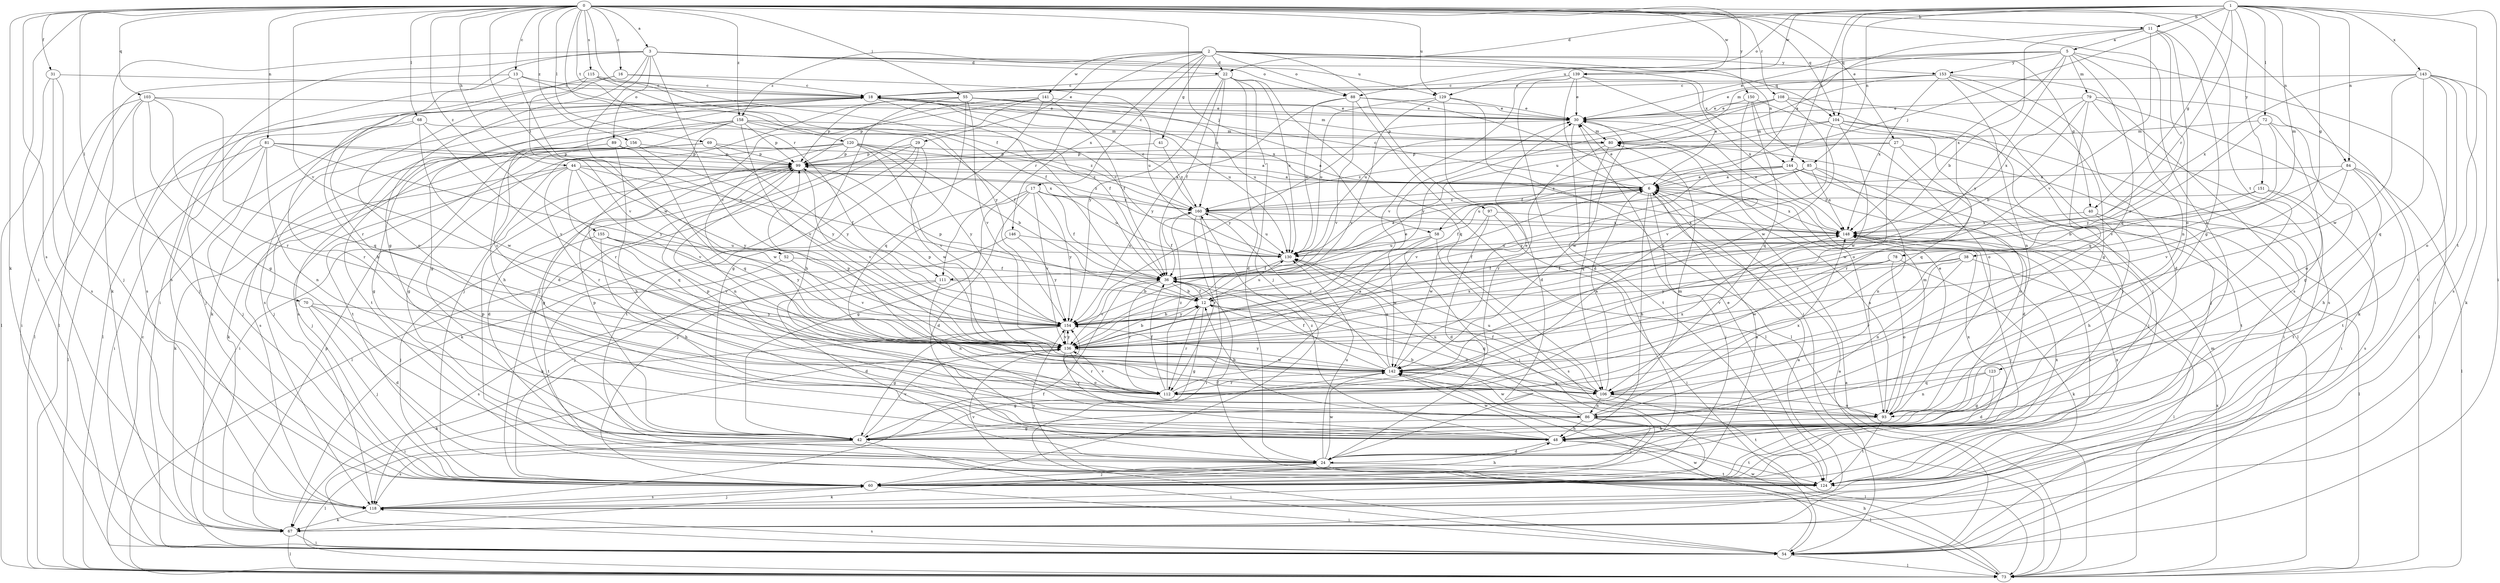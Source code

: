 strict digraph  {
0;
1;
2;
3;
5;
6;
11;
12;
13;
16;
17;
18;
22;
24;
27;
29;
30;
31;
36;
38;
40;
41;
42;
44;
48;
52;
54;
55;
58;
60;
67;
68;
69;
70;
72;
73;
78;
79;
80;
81;
84;
85;
86;
88;
89;
93;
97;
99;
103;
104;
106;
108;
111;
112;
115;
118;
120;
123;
124;
129;
130;
136;
139;
141;
142;
143;
144;
146;
148;
150;
151;
153;
154;
155;
156;
158;
160;
0 -> 3  [label=a];
0 -> 11  [label=b];
0 -> 13  [label=c];
0 -> 16  [label=c];
0 -> 27  [label=e];
0 -> 31  [label=f];
0 -> 36  [label=f];
0 -> 44  [label=h];
0 -> 48  [label=h];
0 -> 52  [label=i];
0 -> 54  [label=i];
0 -> 55  [label=j];
0 -> 58  [label=j];
0 -> 67  [label=k];
0 -> 68  [label=l];
0 -> 69  [label=l];
0 -> 70  [label=l];
0 -> 81  [label=n];
0 -> 84  [label=n];
0 -> 103  [label=q];
0 -> 104  [label=q];
0 -> 108  [label=r];
0 -> 111  [label=r];
0 -> 115  [label=s];
0 -> 118  [label=s];
0 -> 120  [label=t];
0 -> 123  [label=t];
0 -> 129  [label=u];
0 -> 136  [label=v];
0 -> 139  [label=w];
0 -> 150  [label=y];
0 -> 155  [label=z];
0 -> 156  [label=z];
0 -> 158  [label=z];
1 -> 11  [label=b];
1 -> 22  [label=d];
1 -> 38  [label=g];
1 -> 40  [label=g];
1 -> 54  [label=i];
1 -> 58  [label=j];
1 -> 72  [label=l];
1 -> 78  [label=m];
1 -> 84  [label=n];
1 -> 85  [label=n];
1 -> 88  [label=o];
1 -> 104  [label=q];
1 -> 111  [label=r];
1 -> 124  [label=t];
1 -> 139  [label=w];
1 -> 143  [label=x];
1 -> 144  [label=x];
1 -> 151  [label=y];
2 -> 17  [label=c];
2 -> 22  [label=d];
2 -> 29  [label=e];
2 -> 40  [label=g];
2 -> 41  [label=g];
2 -> 85  [label=n];
2 -> 88  [label=o];
2 -> 97  [label=p];
2 -> 111  [label=r];
2 -> 141  [label=w];
2 -> 144  [label=x];
2 -> 146  [label=x];
2 -> 153  [label=y];
2 -> 158  [label=z];
3 -> 22  [label=d];
3 -> 42  [label=g];
3 -> 54  [label=i];
3 -> 67  [label=k];
3 -> 88  [label=o];
3 -> 89  [label=o];
3 -> 104  [label=q];
3 -> 118  [label=s];
3 -> 129  [label=u];
3 -> 136  [label=v];
3 -> 142  [label=w];
5 -> 30  [label=e];
5 -> 54  [label=i];
5 -> 79  [label=m];
5 -> 80  [label=m];
5 -> 86  [label=n];
5 -> 106  [label=q];
5 -> 129  [label=u];
5 -> 148  [label=x];
5 -> 153  [label=y];
5 -> 154  [label=y];
6 -> 18  [label=c];
6 -> 30  [label=e];
6 -> 36  [label=f];
6 -> 48  [label=h];
6 -> 60  [label=j];
6 -> 148  [label=x];
6 -> 160  [label=z];
11 -> 5  [label=a];
11 -> 6  [label=a];
11 -> 12  [label=b];
11 -> 42  [label=g];
11 -> 93  [label=o];
11 -> 112  [label=r];
11 -> 136  [label=v];
12 -> 36  [label=f];
12 -> 42  [label=g];
12 -> 93  [label=o];
12 -> 99  [label=p];
12 -> 106  [label=q];
12 -> 112  [label=r];
12 -> 130  [label=u];
12 -> 154  [label=y];
13 -> 18  [label=c];
13 -> 73  [label=l];
13 -> 112  [label=r];
13 -> 148  [label=x];
13 -> 154  [label=y];
16 -> 18  [label=c];
16 -> 93  [label=o];
16 -> 118  [label=s];
16 -> 130  [label=u];
17 -> 24  [label=d];
17 -> 36  [label=f];
17 -> 42  [label=g];
17 -> 60  [label=j];
17 -> 130  [label=u];
17 -> 136  [label=v];
17 -> 154  [label=y];
17 -> 160  [label=z];
18 -> 30  [label=e];
18 -> 36  [label=f];
18 -> 42  [label=g];
18 -> 67  [label=k];
18 -> 73  [label=l];
18 -> 118  [label=s];
18 -> 130  [label=u];
22 -> 18  [label=c];
22 -> 24  [label=d];
22 -> 36  [label=f];
22 -> 60  [label=j];
22 -> 106  [label=q];
22 -> 130  [label=u];
22 -> 154  [label=y];
22 -> 160  [label=z];
24 -> 60  [label=j];
24 -> 67  [label=k];
24 -> 73  [label=l];
24 -> 99  [label=p];
24 -> 124  [label=t];
24 -> 130  [label=u];
24 -> 142  [label=w];
27 -> 54  [label=i];
27 -> 99  [label=p];
27 -> 112  [label=r];
27 -> 142  [label=w];
27 -> 160  [label=z];
29 -> 67  [label=k];
29 -> 73  [label=l];
29 -> 99  [label=p];
29 -> 124  [label=t];
29 -> 142  [label=w];
30 -> 80  [label=m];
30 -> 124  [label=t];
30 -> 142  [label=w];
30 -> 154  [label=y];
31 -> 18  [label=c];
31 -> 60  [label=j];
31 -> 73  [label=l];
31 -> 118  [label=s];
36 -> 12  [label=b];
36 -> 112  [label=r];
36 -> 136  [label=v];
38 -> 36  [label=f];
38 -> 73  [label=l];
38 -> 86  [label=n];
38 -> 112  [label=r];
38 -> 154  [label=y];
40 -> 48  [label=h];
40 -> 73  [label=l];
40 -> 148  [label=x];
41 -> 99  [label=p];
41 -> 160  [label=z];
42 -> 54  [label=i];
42 -> 73  [label=l];
42 -> 80  [label=m];
42 -> 99  [label=p];
42 -> 118  [label=s];
42 -> 136  [label=v];
44 -> 6  [label=a];
44 -> 36  [label=f];
44 -> 60  [label=j];
44 -> 67  [label=k];
44 -> 106  [label=q];
44 -> 112  [label=r];
44 -> 136  [label=v];
44 -> 154  [label=y];
44 -> 160  [label=z];
48 -> 24  [label=d];
48 -> 124  [label=t];
48 -> 142  [label=w];
48 -> 148  [label=x];
48 -> 154  [label=y];
48 -> 160  [label=z];
52 -> 36  [label=f];
52 -> 124  [label=t];
52 -> 136  [label=v];
54 -> 6  [label=a];
54 -> 73  [label=l];
54 -> 80  [label=m];
54 -> 118  [label=s];
54 -> 142  [label=w];
55 -> 30  [label=e];
55 -> 48  [label=h];
55 -> 60  [label=j];
55 -> 80  [label=m];
55 -> 99  [label=p];
55 -> 106  [label=q];
55 -> 130  [label=u];
55 -> 136  [label=v];
58 -> 60  [label=j];
58 -> 118  [label=s];
58 -> 130  [label=u];
58 -> 142  [label=w];
60 -> 6  [label=a];
60 -> 48  [label=h];
60 -> 54  [label=i];
60 -> 118  [label=s];
60 -> 148  [label=x];
67 -> 6  [label=a];
67 -> 54  [label=i];
67 -> 73  [label=l];
67 -> 99  [label=p];
68 -> 60  [label=j];
68 -> 80  [label=m];
68 -> 112  [label=r];
68 -> 136  [label=v];
68 -> 142  [label=w];
69 -> 6  [label=a];
69 -> 60  [label=j];
69 -> 99  [label=p];
69 -> 124  [label=t];
69 -> 154  [label=y];
70 -> 24  [label=d];
70 -> 48  [label=h];
70 -> 60  [label=j];
70 -> 154  [label=y];
72 -> 42  [label=g];
72 -> 80  [label=m];
72 -> 93  [label=o];
72 -> 136  [label=v];
72 -> 154  [label=y];
73 -> 6  [label=a];
73 -> 18  [label=c];
73 -> 48  [label=h];
73 -> 142  [label=w];
73 -> 148  [label=x];
78 -> 36  [label=f];
78 -> 67  [label=k];
78 -> 93  [label=o];
78 -> 136  [label=v];
78 -> 142  [label=w];
79 -> 12  [label=b];
79 -> 30  [label=e];
79 -> 67  [label=k];
79 -> 73  [label=l];
79 -> 106  [label=q];
79 -> 118  [label=s];
79 -> 148  [label=x];
80 -> 99  [label=p];
80 -> 106  [label=q];
80 -> 112  [label=r];
81 -> 54  [label=i];
81 -> 60  [label=j];
81 -> 73  [label=l];
81 -> 86  [label=n];
81 -> 99  [label=p];
81 -> 148  [label=x];
81 -> 154  [label=y];
84 -> 6  [label=a];
84 -> 12  [label=b];
84 -> 48  [label=h];
84 -> 73  [label=l];
84 -> 124  [label=t];
84 -> 136  [label=v];
85 -> 6  [label=a];
85 -> 86  [label=n];
85 -> 93  [label=o];
85 -> 130  [label=u];
85 -> 148  [label=x];
85 -> 154  [label=y];
86 -> 12  [label=b];
86 -> 42  [label=g];
86 -> 48  [label=h];
86 -> 60  [label=j];
86 -> 73  [label=l];
86 -> 99  [label=p];
86 -> 130  [label=u];
86 -> 142  [label=w];
86 -> 148  [label=x];
88 -> 30  [label=e];
88 -> 73  [label=l];
88 -> 93  [label=o];
88 -> 130  [label=u];
88 -> 136  [label=v];
88 -> 154  [label=y];
89 -> 48  [label=h];
89 -> 54  [label=i];
89 -> 67  [label=k];
89 -> 99  [label=p];
89 -> 106  [label=q];
93 -> 6  [label=a];
93 -> 12  [label=b];
93 -> 30  [label=e];
93 -> 48  [label=h];
93 -> 80  [label=m];
93 -> 124  [label=t];
97 -> 24  [label=d];
97 -> 54  [label=i];
97 -> 142  [label=w];
97 -> 148  [label=x];
99 -> 6  [label=a];
99 -> 24  [label=d];
99 -> 42  [label=g];
99 -> 86  [label=n];
99 -> 136  [label=v];
103 -> 30  [label=e];
103 -> 42  [label=g];
103 -> 54  [label=i];
103 -> 60  [label=j];
103 -> 73  [label=l];
103 -> 106  [label=q];
103 -> 112  [label=r];
104 -> 36  [label=f];
104 -> 54  [label=i];
104 -> 60  [label=j];
104 -> 80  [label=m];
104 -> 106  [label=q];
104 -> 136  [label=v];
104 -> 142  [label=w];
106 -> 6  [label=a];
106 -> 36  [label=f];
106 -> 86  [label=n];
106 -> 93  [label=o];
106 -> 124  [label=t];
106 -> 130  [label=u];
108 -> 30  [label=e];
108 -> 60  [label=j];
108 -> 73  [label=l];
108 -> 130  [label=u];
108 -> 142  [label=w];
108 -> 154  [label=y];
111 -> 12  [label=b];
111 -> 24  [label=d];
111 -> 86  [label=n];
111 -> 118  [label=s];
112 -> 6  [label=a];
112 -> 18  [label=c];
112 -> 36  [label=f];
112 -> 136  [label=v];
112 -> 148  [label=x];
112 -> 160  [label=z];
115 -> 18  [label=c];
115 -> 36  [label=f];
115 -> 48  [label=h];
115 -> 136  [label=v];
115 -> 154  [label=y];
118 -> 36  [label=f];
118 -> 60  [label=j];
118 -> 67  [label=k];
120 -> 6  [label=a];
120 -> 12  [label=b];
120 -> 42  [label=g];
120 -> 99  [label=p];
120 -> 118  [label=s];
120 -> 136  [label=v];
120 -> 142  [label=w];
120 -> 154  [label=y];
120 -> 160  [label=z];
123 -> 24  [label=d];
123 -> 42  [label=g];
123 -> 86  [label=n];
123 -> 106  [label=q];
124 -> 30  [label=e];
124 -> 36  [label=f];
124 -> 136  [label=v];
124 -> 148  [label=x];
124 -> 154  [label=y];
129 -> 24  [label=d];
129 -> 30  [label=e];
129 -> 73  [label=l];
129 -> 130  [label=u];
129 -> 136  [label=v];
130 -> 6  [label=a];
130 -> 18  [label=c];
130 -> 36  [label=f];
136 -> 12  [label=b];
136 -> 30  [label=e];
136 -> 54  [label=i];
136 -> 93  [label=o];
136 -> 99  [label=p];
136 -> 112  [label=r];
136 -> 142  [label=w];
136 -> 148  [label=x];
136 -> 154  [label=y];
139 -> 6  [label=a];
139 -> 18  [label=c];
139 -> 24  [label=d];
139 -> 30  [label=e];
139 -> 54  [label=i];
139 -> 136  [label=v];
139 -> 148  [label=x];
141 -> 24  [label=d];
141 -> 30  [label=e];
141 -> 36  [label=f];
141 -> 42  [label=g];
141 -> 60  [label=j];
141 -> 99  [label=p];
142 -> 30  [label=e];
142 -> 36  [label=f];
142 -> 42  [label=g];
142 -> 99  [label=p];
142 -> 106  [label=q];
142 -> 112  [label=r];
142 -> 130  [label=u];
142 -> 154  [label=y];
142 -> 160  [label=z];
143 -> 18  [label=c];
143 -> 67  [label=k];
143 -> 93  [label=o];
143 -> 106  [label=q];
143 -> 118  [label=s];
143 -> 124  [label=t];
143 -> 142  [label=w];
143 -> 148  [label=x];
144 -> 6  [label=a];
144 -> 24  [label=d];
144 -> 60  [label=j];
144 -> 124  [label=t];
144 -> 136  [label=v];
144 -> 160  [label=z];
146 -> 60  [label=j];
146 -> 130  [label=u];
146 -> 154  [label=y];
148 -> 30  [label=e];
148 -> 36  [label=f];
148 -> 60  [label=j];
148 -> 124  [label=t];
148 -> 130  [label=u];
150 -> 30  [label=e];
150 -> 60  [label=j];
150 -> 93  [label=o];
150 -> 106  [label=q];
150 -> 112  [label=r];
151 -> 118  [label=s];
151 -> 124  [label=t];
151 -> 136  [label=v];
151 -> 160  [label=z];
153 -> 18  [label=c];
153 -> 24  [label=d];
153 -> 30  [label=e];
153 -> 42  [label=g];
153 -> 86  [label=n];
153 -> 118  [label=s];
153 -> 130  [label=u];
153 -> 148  [label=x];
154 -> 12  [label=b];
154 -> 42  [label=g];
154 -> 67  [label=k];
154 -> 136  [label=v];
155 -> 48  [label=h];
155 -> 60  [label=j];
155 -> 130  [label=u];
155 -> 136  [label=v];
155 -> 154  [label=y];
156 -> 42  [label=g];
156 -> 99  [label=p];
156 -> 154  [label=y];
158 -> 36  [label=f];
158 -> 48  [label=h];
158 -> 80  [label=m];
158 -> 99  [label=p];
158 -> 112  [label=r];
158 -> 118  [label=s];
158 -> 124  [label=t];
158 -> 136  [label=v];
158 -> 160  [label=z];
160 -> 18  [label=c];
160 -> 36  [label=f];
160 -> 54  [label=i];
160 -> 112  [label=r];
160 -> 130  [label=u];
160 -> 148  [label=x];
}
